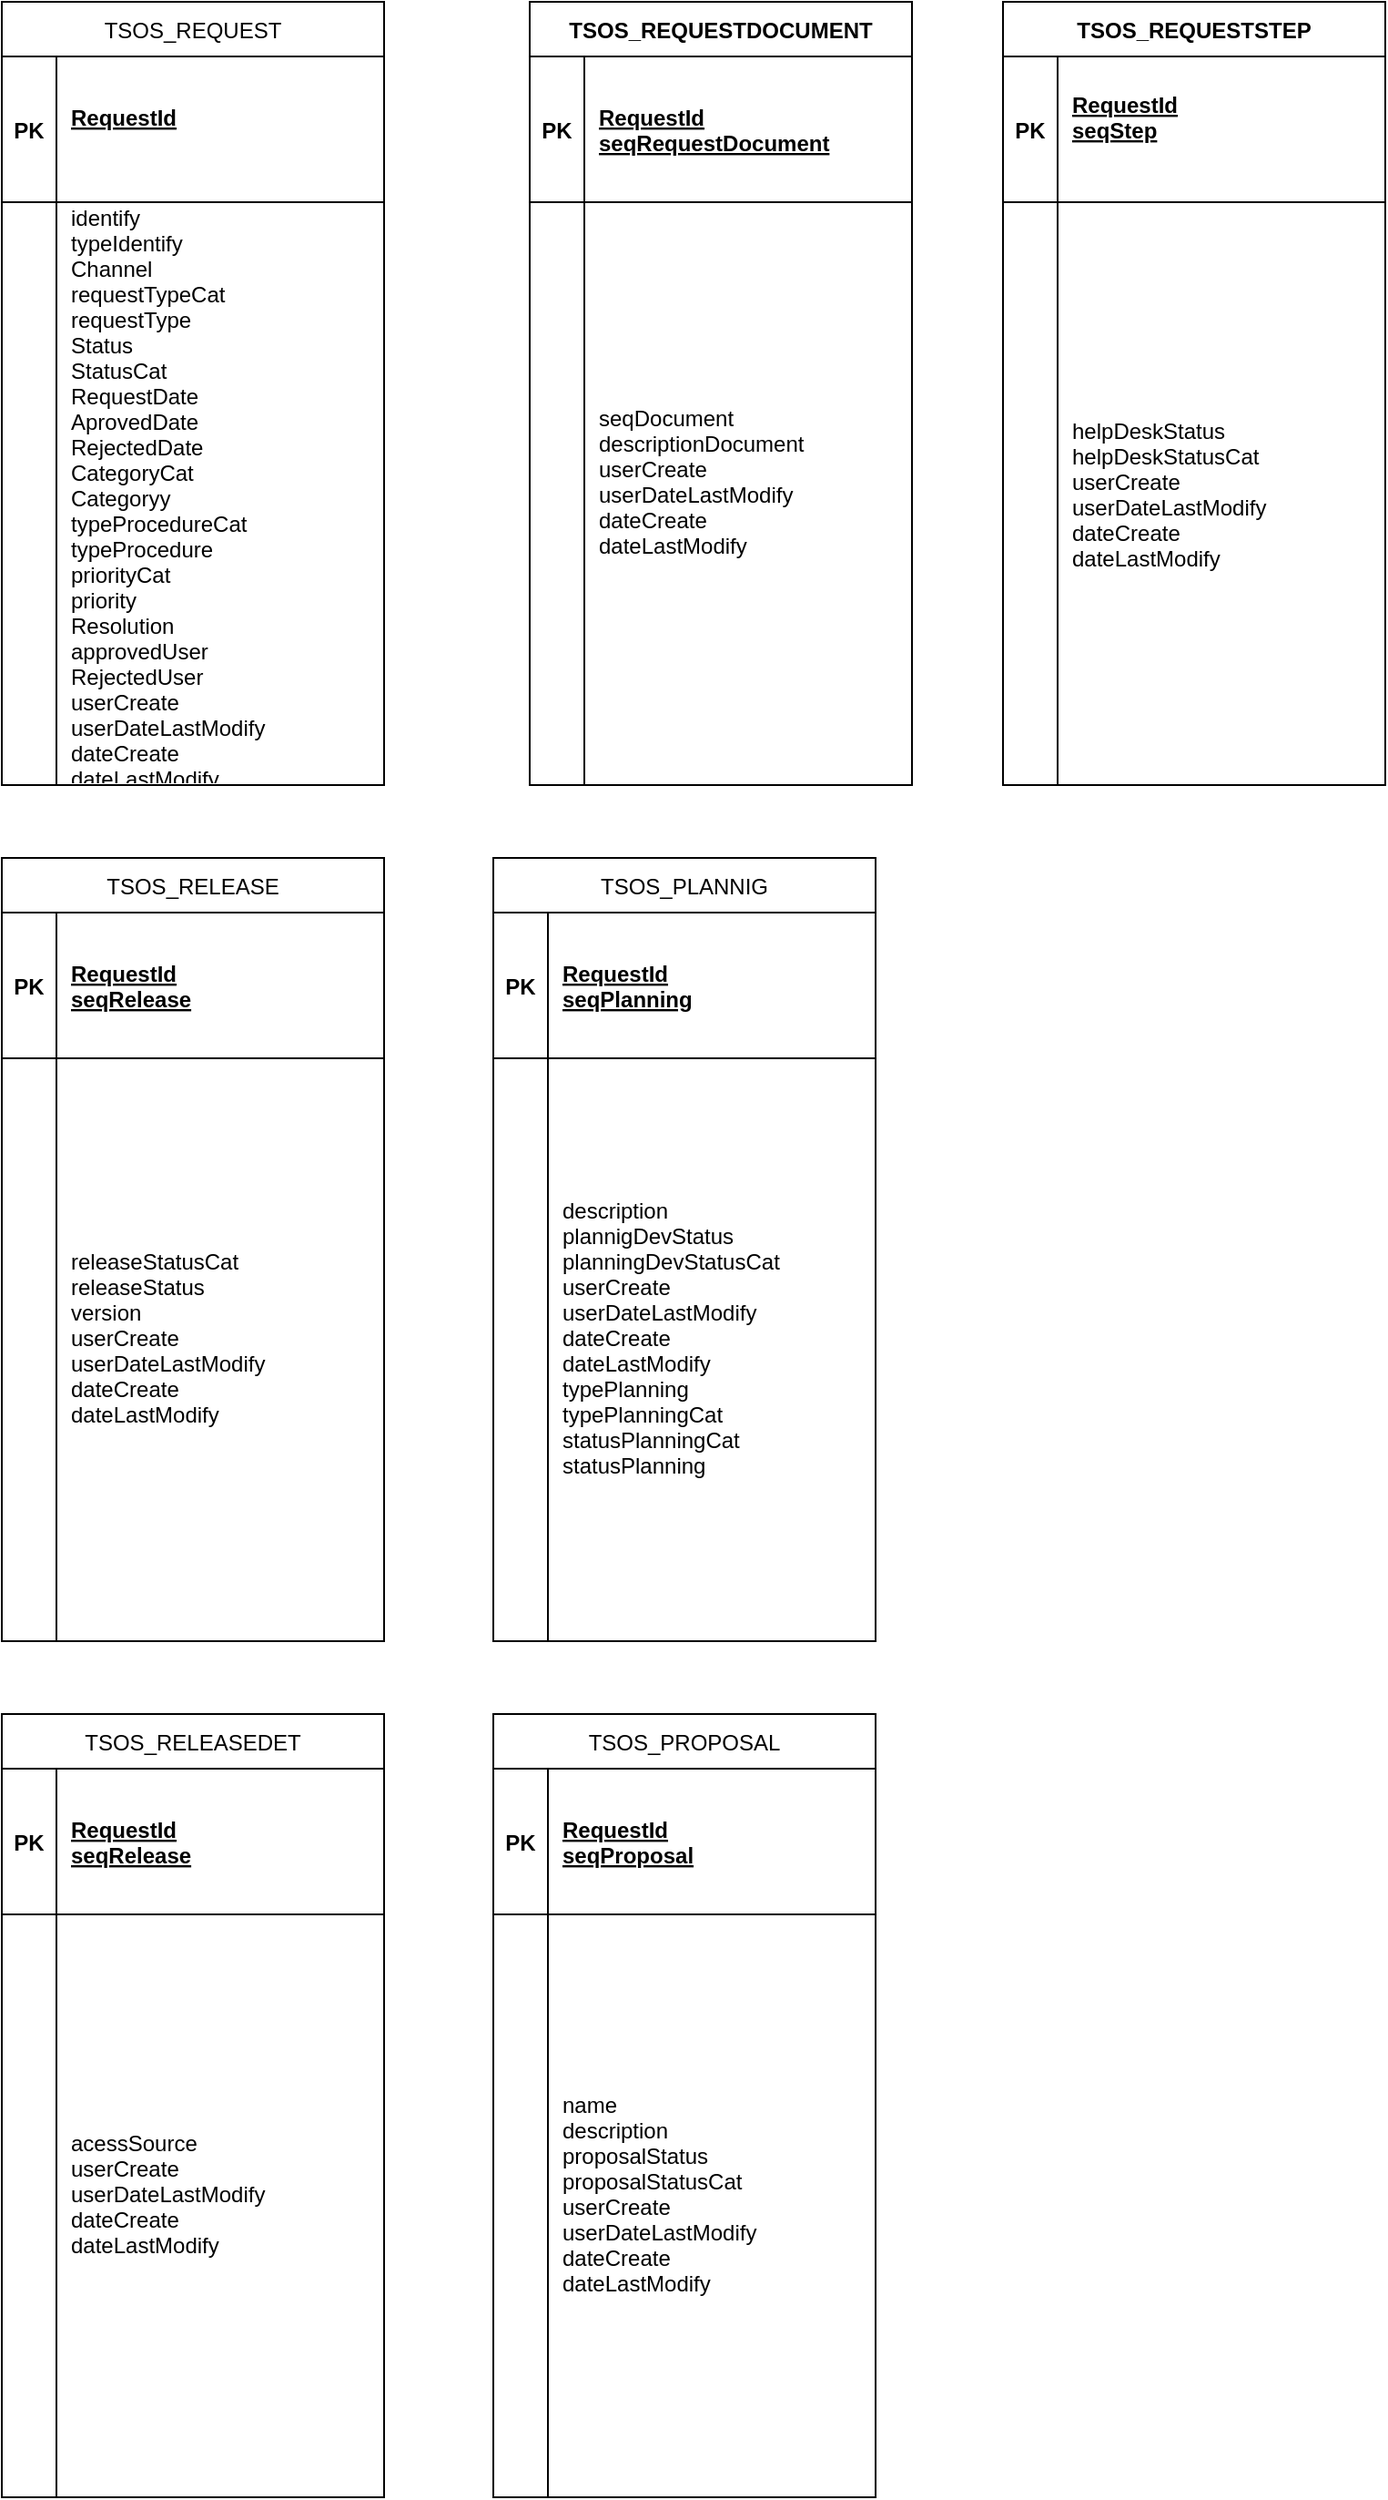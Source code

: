 <mxfile version="24.7.14">
  <diagram id="R2lEEEUBdFMjLlhIrx00" name="Page-1">
    <mxGraphModel dx="1389" dy="745" grid="1" gridSize="10" guides="1" tooltips="1" connect="1" arrows="1" fold="1" page="1" pageScale="1" pageWidth="850" pageHeight="1100" math="0" shadow="0" extFonts="Permanent Marker^https://fonts.googleapis.com/css?family=Permanent+Marker">
      <root>
        <mxCell id="0" />
        <mxCell id="1" parent="0" />
        <mxCell id="C-vyLk0tnHw3VtMMgP7b-23" value="TSOS_REQUEST" style="shape=table;startSize=30;container=1;collapsible=1;childLayout=tableLayout;fixedRows=1;rowLines=0;fontStyle=0;align=center;resizeLast=1;" parent="1" vertex="1">
          <mxGeometry x="70" y="260" width="210" height="430" as="geometry" />
        </mxCell>
        <mxCell id="C-vyLk0tnHw3VtMMgP7b-24" value="" style="shape=partialRectangle;collapsible=0;dropTarget=0;pointerEvents=0;fillColor=none;points=[[0,0.5],[1,0.5]];portConstraint=eastwest;top=0;left=0;right=0;bottom=1;" parent="C-vyLk0tnHw3VtMMgP7b-23" vertex="1">
          <mxGeometry y="30" width="210" height="80" as="geometry" />
        </mxCell>
        <mxCell id="C-vyLk0tnHw3VtMMgP7b-25" value="PK" style="shape=partialRectangle;overflow=hidden;connectable=0;fillColor=none;top=0;left=0;bottom=0;right=0;fontStyle=1;" parent="C-vyLk0tnHw3VtMMgP7b-24" vertex="1">
          <mxGeometry width="30" height="80" as="geometry">
            <mxRectangle width="30" height="80" as="alternateBounds" />
          </mxGeometry>
        </mxCell>
        <mxCell id="C-vyLk0tnHw3VtMMgP7b-26" value="RequestId&#xa;" style="shape=partialRectangle;overflow=hidden;connectable=0;fillColor=none;top=0;left=0;bottom=0;right=0;align=left;spacingLeft=6;fontStyle=5;" parent="C-vyLk0tnHw3VtMMgP7b-24" vertex="1">
          <mxGeometry x="30" width="180" height="80" as="geometry">
            <mxRectangle width="180" height="80" as="alternateBounds" />
          </mxGeometry>
        </mxCell>
        <mxCell id="C-vyLk0tnHw3VtMMgP7b-27" value="" style="shape=partialRectangle;collapsible=0;dropTarget=0;pointerEvents=0;fillColor=none;points=[[0,0.5],[1,0.5]];portConstraint=eastwest;top=0;left=0;right=0;bottom=0;" parent="C-vyLk0tnHw3VtMMgP7b-23" vertex="1">
          <mxGeometry y="110" width="210" height="320" as="geometry" />
        </mxCell>
        <mxCell id="C-vyLk0tnHw3VtMMgP7b-28" value="" style="shape=partialRectangle;overflow=hidden;connectable=0;fillColor=none;top=0;left=0;bottom=0;right=0;" parent="C-vyLk0tnHw3VtMMgP7b-27" vertex="1">
          <mxGeometry width="30" height="320" as="geometry">
            <mxRectangle width="30" height="320" as="alternateBounds" />
          </mxGeometry>
        </mxCell>
        <mxCell id="C-vyLk0tnHw3VtMMgP7b-29" value="identify&#xa;typeIdentify&#xa;Channel&#xa;requestTypeCat&#xa;requestType&#xa;Status&#xa;StatusCat&#xa;RequestDate&#xa;AprovedDate&#xa;RejectedDate&#xa;CategoryCat&#xa;Categoryy&#xa;typeProcedureCat&#xa;typeProcedure&#xa;priorityCat&#xa;priority&#xa;Resolution&#xa;approvedUser&#xa;RejectedUser&#xa;userCreate&#xa;userDateLastModify&#xa;dateCreate&#xa;dateLastModify&#xa;" style="shape=partialRectangle;overflow=hidden;connectable=0;fillColor=none;top=0;left=0;bottom=0;right=0;align=left;spacingLeft=6;" parent="C-vyLk0tnHw3VtMMgP7b-27" vertex="1">
          <mxGeometry x="30" width="180" height="320" as="geometry">
            <mxRectangle width="180" height="320" as="alternateBounds" />
          </mxGeometry>
        </mxCell>
        <mxCell id="Y41LP3aMjU9BYt5OkIVt-3" value="TSOS_REQUESTDOCUMENT" style="shape=table;startSize=30;container=1;collapsible=1;childLayout=tableLayout;fixedRows=1;rowLines=0;fontStyle=1;align=center;resizeLast=1;" parent="1" vertex="1">
          <mxGeometry x="360" y="260" width="210" height="430" as="geometry" />
        </mxCell>
        <mxCell id="Y41LP3aMjU9BYt5OkIVt-4" value="" style="shape=partialRectangle;collapsible=0;dropTarget=0;pointerEvents=0;fillColor=none;points=[[0,0.5],[1,0.5]];portConstraint=eastwest;top=0;left=0;right=0;bottom=1;" parent="Y41LP3aMjU9BYt5OkIVt-3" vertex="1">
          <mxGeometry y="30" width="210" height="80" as="geometry" />
        </mxCell>
        <mxCell id="Y41LP3aMjU9BYt5OkIVt-5" value="PK" style="shape=partialRectangle;overflow=hidden;connectable=0;fillColor=none;top=0;left=0;bottom=0;right=0;fontStyle=1;" parent="Y41LP3aMjU9BYt5OkIVt-4" vertex="1">
          <mxGeometry width="30" height="80" as="geometry">
            <mxRectangle width="30" height="80" as="alternateBounds" />
          </mxGeometry>
        </mxCell>
        <mxCell id="Y41LP3aMjU9BYt5OkIVt-6" value="RequestId&#xa;seqRequestDocument" style="shape=partialRectangle;overflow=hidden;connectable=0;fillColor=none;top=0;left=0;bottom=0;right=0;align=left;spacingLeft=6;fontStyle=5;" parent="Y41LP3aMjU9BYt5OkIVt-4" vertex="1">
          <mxGeometry x="30" width="180" height="80" as="geometry">
            <mxRectangle width="180" height="80" as="alternateBounds" />
          </mxGeometry>
        </mxCell>
        <mxCell id="Y41LP3aMjU9BYt5OkIVt-7" value="" style="shape=partialRectangle;collapsible=0;dropTarget=0;pointerEvents=0;fillColor=none;points=[[0,0.5],[1,0.5]];portConstraint=eastwest;top=0;left=0;right=0;bottom=0;" parent="Y41LP3aMjU9BYt5OkIVt-3" vertex="1">
          <mxGeometry y="110" width="210" height="320" as="geometry" />
        </mxCell>
        <mxCell id="Y41LP3aMjU9BYt5OkIVt-8" value="" style="shape=partialRectangle;overflow=hidden;connectable=0;fillColor=none;top=0;left=0;bottom=0;right=0;" parent="Y41LP3aMjU9BYt5OkIVt-7" vertex="1">
          <mxGeometry width="30" height="320" as="geometry">
            <mxRectangle width="30" height="320" as="alternateBounds" />
          </mxGeometry>
        </mxCell>
        <mxCell id="Y41LP3aMjU9BYt5OkIVt-9" value="seqDocument&#xa;descriptionDocument&#xa;userCreate&#xa;userDateLastModify&#xa;dateCreate&#xa;dateLastModify&#xa;" style="shape=partialRectangle;overflow=hidden;connectable=0;fillColor=none;top=0;left=0;bottom=0;right=0;align=left;spacingLeft=6;" parent="Y41LP3aMjU9BYt5OkIVt-7" vertex="1">
          <mxGeometry x="30" width="180" height="320" as="geometry">
            <mxRectangle width="180" height="320" as="alternateBounds" />
          </mxGeometry>
        </mxCell>
        <mxCell id="Y41LP3aMjU9BYt5OkIVt-10" value="TSOS_REQUESTSTEP" style="shape=table;startSize=30;container=1;collapsible=1;childLayout=tableLayout;fixedRows=1;rowLines=0;fontStyle=1;align=center;resizeLast=1;" parent="1" vertex="1">
          <mxGeometry x="620" y="260" width="210" height="430" as="geometry" />
        </mxCell>
        <mxCell id="Y41LP3aMjU9BYt5OkIVt-11" value="" style="shape=partialRectangle;collapsible=0;dropTarget=0;pointerEvents=0;fillColor=none;points=[[0,0.5],[1,0.5]];portConstraint=eastwest;top=0;left=0;right=0;bottom=1;" parent="Y41LP3aMjU9BYt5OkIVt-10" vertex="1">
          <mxGeometry y="30" width="210" height="80" as="geometry" />
        </mxCell>
        <mxCell id="Y41LP3aMjU9BYt5OkIVt-12" value="PK" style="shape=partialRectangle;overflow=hidden;connectable=0;fillColor=none;top=0;left=0;bottom=0;right=0;fontStyle=1;" parent="Y41LP3aMjU9BYt5OkIVt-11" vertex="1">
          <mxGeometry width="30" height="80" as="geometry">
            <mxRectangle width="30" height="80" as="alternateBounds" />
          </mxGeometry>
        </mxCell>
        <mxCell id="Y41LP3aMjU9BYt5OkIVt-13" value="RequestId&#xa;seqStep&#xa;" style="shape=partialRectangle;overflow=hidden;connectable=0;fillColor=none;top=0;left=0;bottom=0;right=0;align=left;spacingLeft=6;fontStyle=5;" parent="Y41LP3aMjU9BYt5OkIVt-11" vertex="1">
          <mxGeometry x="30" width="180" height="80" as="geometry">
            <mxRectangle width="180" height="80" as="alternateBounds" />
          </mxGeometry>
        </mxCell>
        <mxCell id="Y41LP3aMjU9BYt5OkIVt-14" value="" style="shape=partialRectangle;collapsible=0;dropTarget=0;pointerEvents=0;fillColor=none;points=[[0,0.5],[1,0.5]];portConstraint=eastwest;top=0;left=0;right=0;bottom=0;" parent="Y41LP3aMjU9BYt5OkIVt-10" vertex="1">
          <mxGeometry y="110" width="210" height="320" as="geometry" />
        </mxCell>
        <mxCell id="Y41LP3aMjU9BYt5OkIVt-15" value="" style="shape=partialRectangle;overflow=hidden;connectable=0;fillColor=none;top=0;left=0;bottom=0;right=0;" parent="Y41LP3aMjU9BYt5OkIVt-14" vertex="1">
          <mxGeometry width="30" height="320" as="geometry">
            <mxRectangle width="30" height="320" as="alternateBounds" />
          </mxGeometry>
        </mxCell>
        <mxCell id="Y41LP3aMjU9BYt5OkIVt-16" value="&#xa;helpDeskStatus&#xa;helpDeskStatusCat&#xa;userCreate&#xa;userDateLastModify&#xa;dateCreate&#xa;dateLastModify&#xa;" style="shape=partialRectangle;overflow=hidden;connectable=0;fillColor=none;top=0;left=0;bottom=0;right=0;align=left;spacingLeft=6;" parent="Y41LP3aMjU9BYt5OkIVt-14" vertex="1">
          <mxGeometry x="30" width="180" height="320" as="geometry">
            <mxRectangle width="180" height="320" as="alternateBounds" />
          </mxGeometry>
        </mxCell>
        <mxCell id="Y41LP3aMjU9BYt5OkIVt-17" value="TSOS_RELEASE" style="shape=table;startSize=30;container=1;collapsible=1;childLayout=tableLayout;fixedRows=1;rowLines=0;fontStyle=0;align=center;resizeLast=1;" parent="1" vertex="1">
          <mxGeometry x="70" y="730" width="210" height="430" as="geometry" />
        </mxCell>
        <mxCell id="Y41LP3aMjU9BYt5OkIVt-18" value="" style="shape=partialRectangle;collapsible=0;dropTarget=0;pointerEvents=0;fillColor=none;points=[[0,0.5],[1,0.5]];portConstraint=eastwest;top=0;left=0;right=0;bottom=1;" parent="Y41LP3aMjU9BYt5OkIVt-17" vertex="1">
          <mxGeometry y="30" width="210" height="80" as="geometry" />
        </mxCell>
        <mxCell id="Y41LP3aMjU9BYt5OkIVt-19" value="PK" style="shape=partialRectangle;overflow=hidden;connectable=0;fillColor=none;top=0;left=0;bottom=0;right=0;fontStyle=1;" parent="Y41LP3aMjU9BYt5OkIVt-18" vertex="1">
          <mxGeometry width="30" height="80" as="geometry">
            <mxRectangle width="30" height="80" as="alternateBounds" />
          </mxGeometry>
        </mxCell>
        <mxCell id="Y41LP3aMjU9BYt5OkIVt-20" value="RequestId&#xa;seqRelease" style="shape=partialRectangle;overflow=hidden;connectable=0;fillColor=none;top=0;left=0;bottom=0;right=0;align=left;spacingLeft=6;fontStyle=5;" parent="Y41LP3aMjU9BYt5OkIVt-18" vertex="1">
          <mxGeometry x="30" width="180" height="80" as="geometry">
            <mxRectangle width="180" height="80" as="alternateBounds" />
          </mxGeometry>
        </mxCell>
        <mxCell id="Y41LP3aMjU9BYt5OkIVt-21" value="" style="shape=partialRectangle;collapsible=0;dropTarget=0;pointerEvents=0;fillColor=none;points=[[0,0.5],[1,0.5]];portConstraint=eastwest;top=0;left=0;right=0;bottom=0;" parent="Y41LP3aMjU9BYt5OkIVt-17" vertex="1">
          <mxGeometry y="110" width="210" height="320" as="geometry" />
        </mxCell>
        <mxCell id="Y41LP3aMjU9BYt5OkIVt-22" value="" style="shape=partialRectangle;overflow=hidden;connectable=0;fillColor=none;top=0;left=0;bottom=0;right=0;" parent="Y41LP3aMjU9BYt5OkIVt-21" vertex="1">
          <mxGeometry width="30" height="320" as="geometry">
            <mxRectangle width="30" height="320" as="alternateBounds" />
          </mxGeometry>
        </mxCell>
        <mxCell id="Y41LP3aMjU9BYt5OkIVt-23" value="releaseStatusCat&#xa;releaseStatus&#xa;version&#xa;userCreate&#xa;userDateLastModify&#xa;dateCreate&#xa;dateLastModify&#xa;" style="shape=partialRectangle;overflow=hidden;connectable=0;fillColor=none;top=0;left=0;bottom=0;right=0;align=left;spacingLeft=6;" parent="Y41LP3aMjU9BYt5OkIVt-21" vertex="1">
          <mxGeometry x="30" width="180" height="320" as="geometry">
            <mxRectangle width="180" height="320" as="alternateBounds" />
          </mxGeometry>
        </mxCell>
        <mxCell id="Y41LP3aMjU9BYt5OkIVt-24" value="TSOS_PLANNIG" style="shape=table;startSize=30;container=1;collapsible=1;childLayout=tableLayout;fixedRows=1;rowLines=0;fontStyle=0;align=center;resizeLast=1;" parent="1" vertex="1">
          <mxGeometry x="340" y="730" width="210" height="430" as="geometry" />
        </mxCell>
        <mxCell id="Y41LP3aMjU9BYt5OkIVt-25" value="" style="shape=partialRectangle;collapsible=0;dropTarget=0;pointerEvents=0;fillColor=none;points=[[0,0.5],[1,0.5]];portConstraint=eastwest;top=0;left=0;right=0;bottom=1;" parent="Y41LP3aMjU9BYt5OkIVt-24" vertex="1">
          <mxGeometry y="30" width="210" height="80" as="geometry" />
        </mxCell>
        <mxCell id="Y41LP3aMjU9BYt5OkIVt-26" value="PK" style="shape=partialRectangle;overflow=hidden;connectable=0;fillColor=none;top=0;left=0;bottom=0;right=0;fontStyle=1;" parent="Y41LP3aMjU9BYt5OkIVt-25" vertex="1">
          <mxGeometry width="30" height="80" as="geometry">
            <mxRectangle width="30" height="80" as="alternateBounds" />
          </mxGeometry>
        </mxCell>
        <mxCell id="Y41LP3aMjU9BYt5OkIVt-27" value="RequestId&#xa;seqPlanning" style="shape=partialRectangle;overflow=hidden;connectable=0;fillColor=none;top=0;left=0;bottom=0;right=0;align=left;spacingLeft=6;fontStyle=5;" parent="Y41LP3aMjU9BYt5OkIVt-25" vertex="1">
          <mxGeometry x="30" width="180" height="80" as="geometry">
            <mxRectangle width="180" height="80" as="alternateBounds" />
          </mxGeometry>
        </mxCell>
        <mxCell id="Y41LP3aMjU9BYt5OkIVt-28" value="" style="shape=partialRectangle;collapsible=0;dropTarget=0;pointerEvents=0;fillColor=none;points=[[0,0.5],[1,0.5]];portConstraint=eastwest;top=0;left=0;right=0;bottom=0;" parent="Y41LP3aMjU9BYt5OkIVt-24" vertex="1">
          <mxGeometry y="110" width="210" height="320" as="geometry" />
        </mxCell>
        <mxCell id="Y41LP3aMjU9BYt5OkIVt-29" value="" style="shape=partialRectangle;overflow=hidden;connectable=0;fillColor=none;top=0;left=0;bottom=0;right=0;" parent="Y41LP3aMjU9BYt5OkIVt-28" vertex="1">
          <mxGeometry width="30" height="320" as="geometry">
            <mxRectangle width="30" height="320" as="alternateBounds" />
          </mxGeometry>
        </mxCell>
        <mxCell id="Y41LP3aMjU9BYt5OkIVt-30" value="description&#xa;plannigDevStatus&#xa;planningDevStatusCat&#xa;userCreate&#xa;userDateLastModify&#xa;dateCreate&#xa;dateLastModify&#xa;typePlanning&#xa;typePlanningCat&#xa;statusPlanningCat&#xa;statusPlanning&#xa;" style="shape=partialRectangle;overflow=hidden;connectable=0;fillColor=none;top=0;left=0;bottom=0;right=0;align=left;spacingLeft=6;" parent="Y41LP3aMjU9BYt5OkIVt-28" vertex="1">
          <mxGeometry x="30" width="180" height="320" as="geometry">
            <mxRectangle width="180" height="320" as="alternateBounds" />
          </mxGeometry>
        </mxCell>
        <mxCell id="Y41LP3aMjU9BYt5OkIVt-38" value="TSOS_RELEASEDET" style="shape=table;startSize=30;container=1;collapsible=1;childLayout=tableLayout;fixedRows=1;rowLines=0;fontStyle=0;align=center;resizeLast=1;" parent="1" vertex="1">
          <mxGeometry x="70" y="1200" width="210" height="430" as="geometry" />
        </mxCell>
        <mxCell id="Y41LP3aMjU9BYt5OkIVt-39" value="" style="shape=partialRectangle;collapsible=0;dropTarget=0;pointerEvents=0;fillColor=none;points=[[0,0.5],[1,0.5]];portConstraint=eastwest;top=0;left=0;right=0;bottom=1;" parent="Y41LP3aMjU9BYt5OkIVt-38" vertex="1">
          <mxGeometry y="30" width="210" height="80" as="geometry" />
        </mxCell>
        <mxCell id="Y41LP3aMjU9BYt5OkIVt-40" value="PK" style="shape=partialRectangle;overflow=hidden;connectable=0;fillColor=none;top=0;left=0;bottom=0;right=0;fontStyle=1;" parent="Y41LP3aMjU9BYt5OkIVt-39" vertex="1">
          <mxGeometry width="30" height="80" as="geometry">
            <mxRectangle width="30" height="80" as="alternateBounds" />
          </mxGeometry>
        </mxCell>
        <mxCell id="Y41LP3aMjU9BYt5OkIVt-41" value="RequestId&#xa;seqRelease" style="shape=partialRectangle;overflow=hidden;connectable=0;fillColor=none;top=0;left=0;bottom=0;right=0;align=left;spacingLeft=6;fontStyle=5;" parent="Y41LP3aMjU9BYt5OkIVt-39" vertex="1">
          <mxGeometry x="30" width="180" height="80" as="geometry">
            <mxRectangle width="180" height="80" as="alternateBounds" />
          </mxGeometry>
        </mxCell>
        <mxCell id="Y41LP3aMjU9BYt5OkIVt-42" value="" style="shape=partialRectangle;collapsible=0;dropTarget=0;pointerEvents=0;fillColor=none;points=[[0,0.5],[1,0.5]];portConstraint=eastwest;top=0;left=0;right=0;bottom=0;" parent="Y41LP3aMjU9BYt5OkIVt-38" vertex="1">
          <mxGeometry y="110" width="210" height="320" as="geometry" />
        </mxCell>
        <mxCell id="Y41LP3aMjU9BYt5OkIVt-43" value="" style="shape=partialRectangle;overflow=hidden;connectable=0;fillColor=none;top=0;left=0;bottom=0;right=0;" parent="Y41LP3aMjU9BYt5OkIVt-42" vertex="1">
          <mxGeometry width="30" height="320" as="geometry">
            <mxRectangle width="30" height="320" as="alternateBounds" />
          </mxGeometry>
        </mxCell>
        <mxCell id="Y41LP3aMjU9BYt5OkIVt-44" value="acessSource&#xa;userCreate&#xa;userDateLastModify&#xa;dateCreate&#xa;dateLastModify&#xa;" style="shape=partialRectangle;overflow=hidden;connectable=0;fillColor=none;top=0;left=0;bottom=0;right=0;align=left;spacingLeft=6;" parent="Y41LP3aMjU9BYt5OkIVt-42" vertex="1">
          <mxGeometry x="30" width="180" height="320" as="geometry">
            <mxRectangle width="180" height="320" as="alternateBounds" />
          </mxGeometry>
        </mxCell>
        <mxCell id="Y41LP3aMjU9BYt5OkIVt-45" value="TSOS_PROPOSAL" style="shape=table;startSize=30;container=1;collapsible=1;childLayout=tableLayout;fixedRows=1;rowLines=0;fontStyle=0;align=center;resizeLast=1;" parent="1" vertex="1">
          <mxGeometry x="340" y="1200" width="210" height="430" as="geometry" />
        </mxCell>
        <mxCell id="Y41LP3aMjU9BYt5OkIVt-46" value="" style="shape=partialRectangle;collapsible=0;dropTarget=0;pointerEvents=0;fillColor=none;points=[[0,0.5],[1,0.5]];portConstraint=eastwest;top=0;left=0;right=0;bottom=1;" parent="Y41LP3aMjU9BYt5OkIVt-45" vertex="1">
          <mxGeometry y="30" width="210" height="80" as="geometry" />
        </mxCell>
        <mxCell id="Y41LP3aMjU9BYt5OkIVt-47" value="PK" style="shape=partialRectangle;overflow=hidden;connectable=0;fillColor=none;top=0;left=0;bottom=0;right=0;fontStyle=1;" parent="Y41LP3aMjU9BYt5OkIVt-46" vertex="1">
          <mxGeometry width="30" height="80" as="geometry">
            <mxRectangle width="30" height="80" as="alternateBounds" />
          </mxGeometry>
        </mxCell>
        <mxCell id="Y41LP3aMjU9BYt5OkIVt-48" value="RequestId&#xa;seqProposal" style="shape=partialRectangle;overflow=hidden;connectable=0;fillColor=none;top=0;left=0;bottom=0;right=0;align=left;spacingLeft=6;fontStyle=5;" parent="Y41LP3aMjU9BYt5OkIVt-46" vertex="1">
          <mxGeometry x="30" width="180" height="80" as="geometry">
            <mxRectangle width="180" height="80" as="alternateBounds" />
          </mxGeometry>
        </mxCell>
        <mxCell id="Y41LP3aMjU9BYt5OkIVt-49" value="" style="shape=partialRectangle;collapsible=0;dropTarget=0;pointerEvents=0;fillColor=none;points=[[0,0.5],[1,0.5]];portConstraint=eastwest;top=0;left=0;right=0;bottom=0;" parent="Y41LP3aMjU9BYt5OkIVt-45" vertex="1">
          <mxGeometry y="110" width="210" height="320" as="geometry" />
        </mxCell>
        <mxCell id="Y41LP3aMjU9BYt5OkIVt-50" value="" style="shape=partialRectangle;overflow=hidden;connectable=0;fillColor=none;top=0;left=0;bottom=0;right=0;" parent="Y41LP3aMjU9BYt5OkIVt-49" vertex="1">
          <mxGeometry width="30" height="320" as="geometry">
            <mxRectangle width="30" height="320" as="alternateBounds" />
          </mxGeometry>
        </mxCell>
        <mxCell id="Y41LP3aMjU9BYt5OkIVt-51" value="name&#xa;description&#xa;proposalStatus&#xa;proposalStatusCat&#xa;userCreate&#xa;userDateLastModify&#xa;dateCreate&#xa;dateLastModify&#xa;" style="shape=partialRectangle;overflow=hidden;connectable=0;fillColor=none;top=0;left=0;bottom=0;right=0;align=left;spacingLeft=6;" parent="Y41LP3aMjU9BYt5OkIVt-49" vertex="1">
          <mxGeometry x="30" width="180" height="320" as="geometry">
            <mxRectangle width="180" height="320" as="alternateBounds" />
          </mxGeometry>
        </mxCell>
      </root>
    </mxGraphModel>
  </diagram>
</mxfile>
